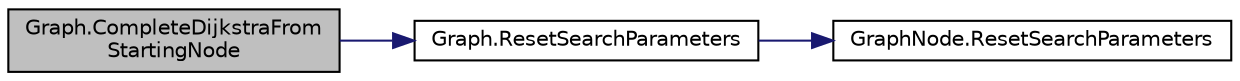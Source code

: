 digraph "Graph.CompleteDijkstraFromStartingNode"
{
 // LATEX_PDF_SIZE
  edge [fontname="Helvetica",fontsize="10",labelfontname="Helvetica",labelfontsize="10"];
  node [fontname="Helvetica",fontsize="10",shape=record];
  rankdir="LR";
  Node1 [label="Graph.CompleteDijkstraFrom\lStartingNode",height=0.2,width=0.4,color="black", fillcolor="grey75", style="filled", fontcolor="black",tooltip=" "];
  Node1 -> Node2 [color="midnightblue",fontsize="10",style="solid",fontname="Helvetica"];
  Node2 [label="Graph.ResetSearchParameters",height=0.2,width=0.4,color="black", fillcolor="white", style="filled",URL="$class_graph.html#abd05a1fcf99b131b6899c0efe57a2b08",tooltip=" "];
  Node2 -> Node3 [color="midnightblue",fontsize="10",style="solid",fontname="Helvetica"];
  Node3 [label="GraphNode.ResetSearchParameters",height=0.2,width=0.4,color="black", fillcolor="white", style="filled",URL="$class_graph_node.html#a2d4ce49e2ee25d746821bbf527b9e4a5",tooltip=" "];
}
